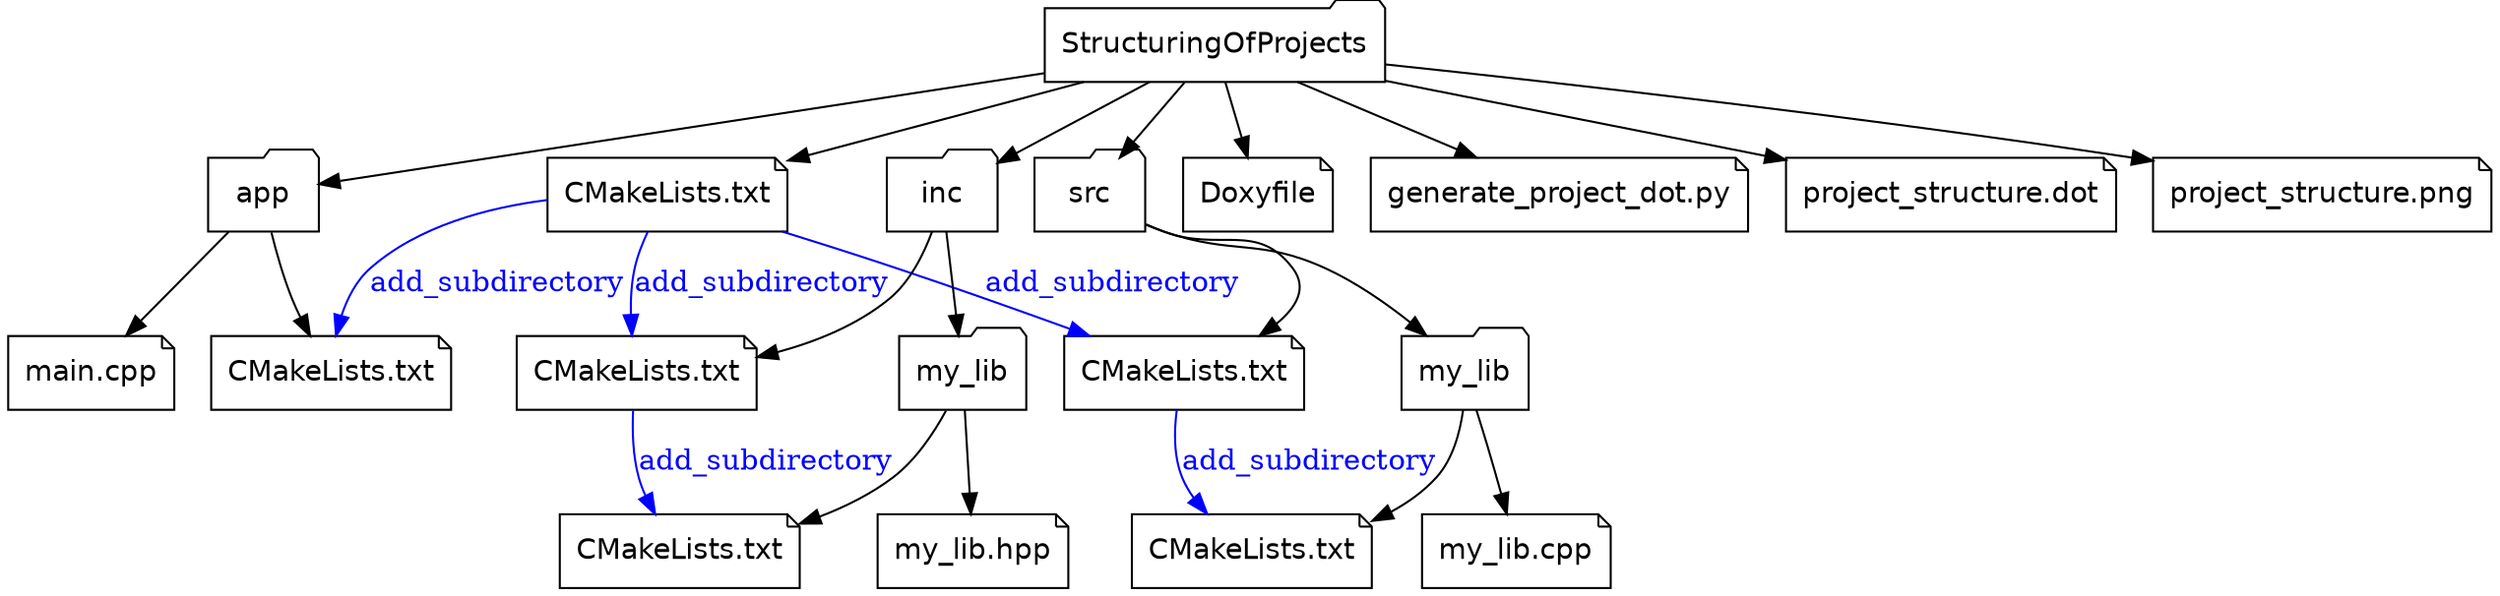 digraph ProjectStructure {
  node [fontname="Helvetica"];
  edge [arrowhead=normal];
node0 [label="StructuringOfProjects" shape=folder];
node1 [label="CMakeLists.txt" shape=note];
node2 [label="Doxyfile" shape=note];
node3 [label="app" shape=folder];
node4 [label="CMakeLists.txt" shape=note];
node5 [label="main.cpp" shape=note];
node6 [label="generate_project_dot.py" shape=note];
node7 [label="inc" shape=folder];
node8 [label="CMakeLists.txt" shape=note];
node9 [label="my_lib" shape=folder];
node10 [label="CMakeLists.txt" shape=note];
node11 [label="my_lib.hpp" shape=note];
node12 [label="project_structure.dot" shape=note];
node13 [label="project_structure.png" shape=note];
node14 [label="src" shape=folder];
node15 [label="CMakeLists.txt" shape=note];
node16 [label="my_lib" shape=folder];
node17 [label="CMakeLists.txt" shape=note];
node18 [label="my_lib.cpp" shape=note];
node0 -> node1;
node0 -> node2;
node0 -> node3;
node3 -> node4;
node3 -> node5;
node0 -> node6;
node0 -> node7;
node7 -> node8;
node7 -> node9;
node9 -> node10;
node9 -> node11;
node0 -> node12;
node0 -> node13;
node0 -> node14;
node14 -> node15;
node14 -> node16;
node16 -> node17;
node16 -> node18;
node1 -> node15 [color=blue, label="add_subdirectory", fontcolor=blue];
node1 -> node8 [color=blue, label="add_subdirectory", fontcolor=blue];
node1 -> node4 [color=blue, label="add_subdirectory", fontcolor=blue];
node8 -> node10 [color=blue, label="add_subdirectory", fontcolor=blue];
node15 -> node17 [color=blue, label="add_subdirectory", fontcolor=blue];
}
